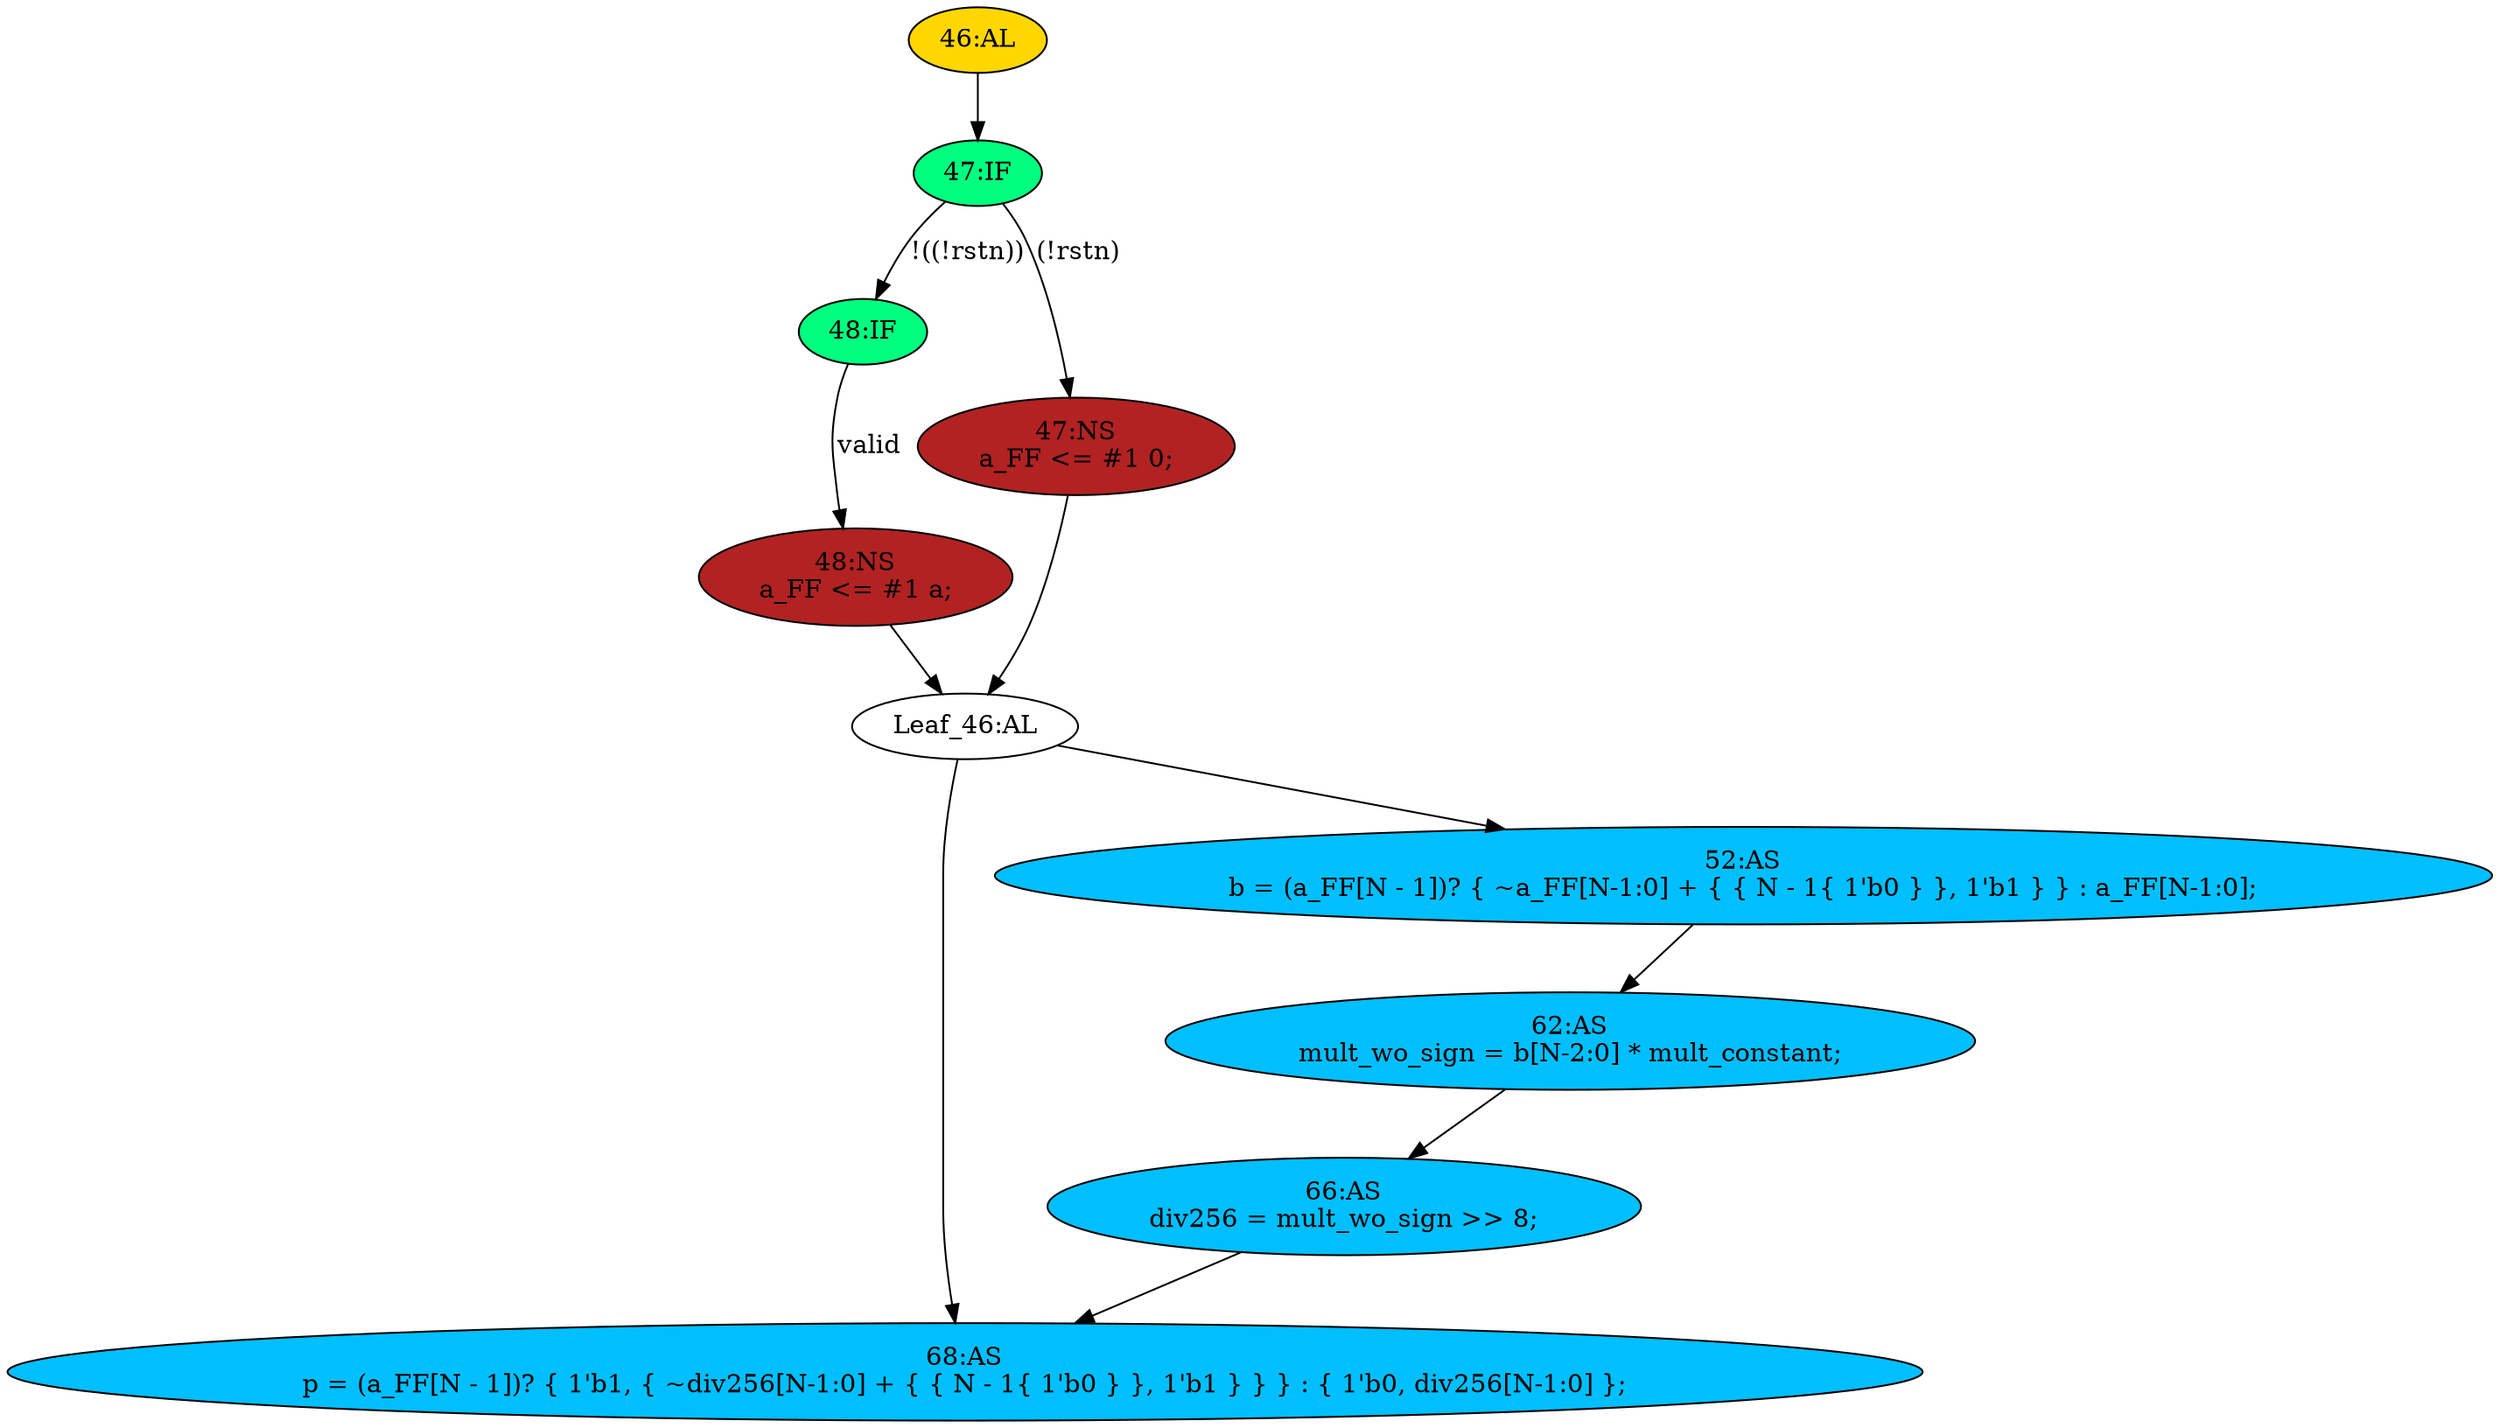 strict digraph "compose( ,  )" {
	node [label="\N"];
	"68:AS"	 [ast="<pyverilog.vparser.ast.Assign object at 0x7f71c8122790>",
		def_var="['p']",
		fillcolor=deepskyblue,
		label="68:AS
p = (a_FF[N - 1])? { 1'b1, { ~div256[N-1:0] + { { N - 1{ 1'b0 } }, 1'b1 } } } : { 1'b0, div256[N-1:0] };",
		statements="[]",
		style=filled,
		typ=Assign,
		use_var="['a_FF', 'div256', 'div256', 'N']"];
	"48:IF"	 [ast="<pyverilog.vparser.ast.IfStatement object at 0x7f71c8131c50>",
		fillcolor=springgreen,
		label="48:IF",
		statements="[]",
		style=filled,
		typ=IfStatement];
	"48:NS"	 [ast="<pyverilog.vparser.ast.NonblockingSubstitution object at 0x7f71c8a2c490>",
		fillcolor=firebrick,
		label="48:NS
a_FF <= #1 a;",
		statements="[<pyverilog.vparser.ast.NonblockingSubstitution object at 0x7f71c8a2c490>]",
		style=filled,
		typ=NonblockingSubstitution];
	"48:IF" -> "48:NS"	 [cond="['valid']",
		label=valid,
		lineno=48];
	"47:IF"	 [ast="<pyverilog.vparser.ast.IfStatement object at 0x7f71c8131d90>",
		fillcolor=springgreen,
		label="47:IF",
		statements="[]",
		style=filled,
		typ=IfStatement];
	"47:IF" -> "48:IF"	 [cond="['rstn']",
		label="!((!rstn))",
		lineno=47];
	"47:NS"	 [ast="<pyverilog.vparser.ast.NonblockingSubstitution object at 0x7f71c81319d0>",
		fillcolor=firebrick,
		label="47:NS
a_FF <= #1 0;",
		statements="[<pyverilog.vparser.ast.NonblockingSubstitution object at 0x7f71c81319d0>]",
		style=filled,
		typ=NonblockingSubstitution];
	"47:IF" -> "47:NS"	 [cond="['rstn']",
		label="(!rstn)",
		lineno=47];
	"Leaf_46:AL"	 [def_var="['a_FF']",
		label="Leaf_46:AL"];
	"Leaf_46:AL" -> "68:AS";
	"52:AS"	 [ast="<pyverilog.vparser.ast.Assign object at 0x7f71c7d3f350>",
		def_var="['b']",
		fillcolor=deepskyblue,
		label="52:AS
b = (a_FF[N - 1])? { ~a_FF[N-1:0] + { { N - 1{ 1'b0 } }, 1'b1 } } : a_FF[N-1:0];",
		statements="[]",
		style=filled,
		typ=Assign,
		use_var="['a_FF', 'a_FF', 'a_FF', 'N']"];
	"Leaf_46:AL" -> "52:AS";
	"62:AS"	 [ast="<pyverilog.vparser.ast.Assign object at 0x7f71c7d3fb50>",
		def_var="['mult_wo_sign']",
		fillcolor=deepskyblue,
		label="62:AS
mult_wo_sign = b[N-2:0] * mult_constant;",
		statements="[]",
		style=filled,
		typ=Assign,
		use_var="['b', 'mult_constant']"];
	"66:AS"	 [ast="<pyverilog.vparser.ast.Assign object at 0x7f71c7d3ff50>",
		def_var="['div256']",
		fillcolor=deepskyblue,
		label="66:AS
div256 = mult_wo_sign >> 8;",
		statements="[]",
		style=filled,
		typ=Assign,
		use_var="['mult_wo_sign']"];
	"62:AS" -> "66:AS";
	"46:AL"	 [ast="<pyverilog.vparser.ast.Always object at 0x7f71c8137110>",
		clk_sens=True,
		fillcolor=gold,
		label="46:AL",
		sens="['clk']",
		statements="[]",
		style=filled,
		typ=Always,
		use_var="['a', 'rstn', 'valid']"];
	"46:AL" -> "47:IF"	 [cond="[]",
		lineno=None];
	"66:AS" -> "68:AS";
	"48:NS" -> "Leaf_46:AL"	 [cond="[]",
		lineno=None];
	"52:AS" -> "62:AS";
	"47:NS" -> "Leaf_46:AL"	 [cond="[]",
		lineno=None];
}
